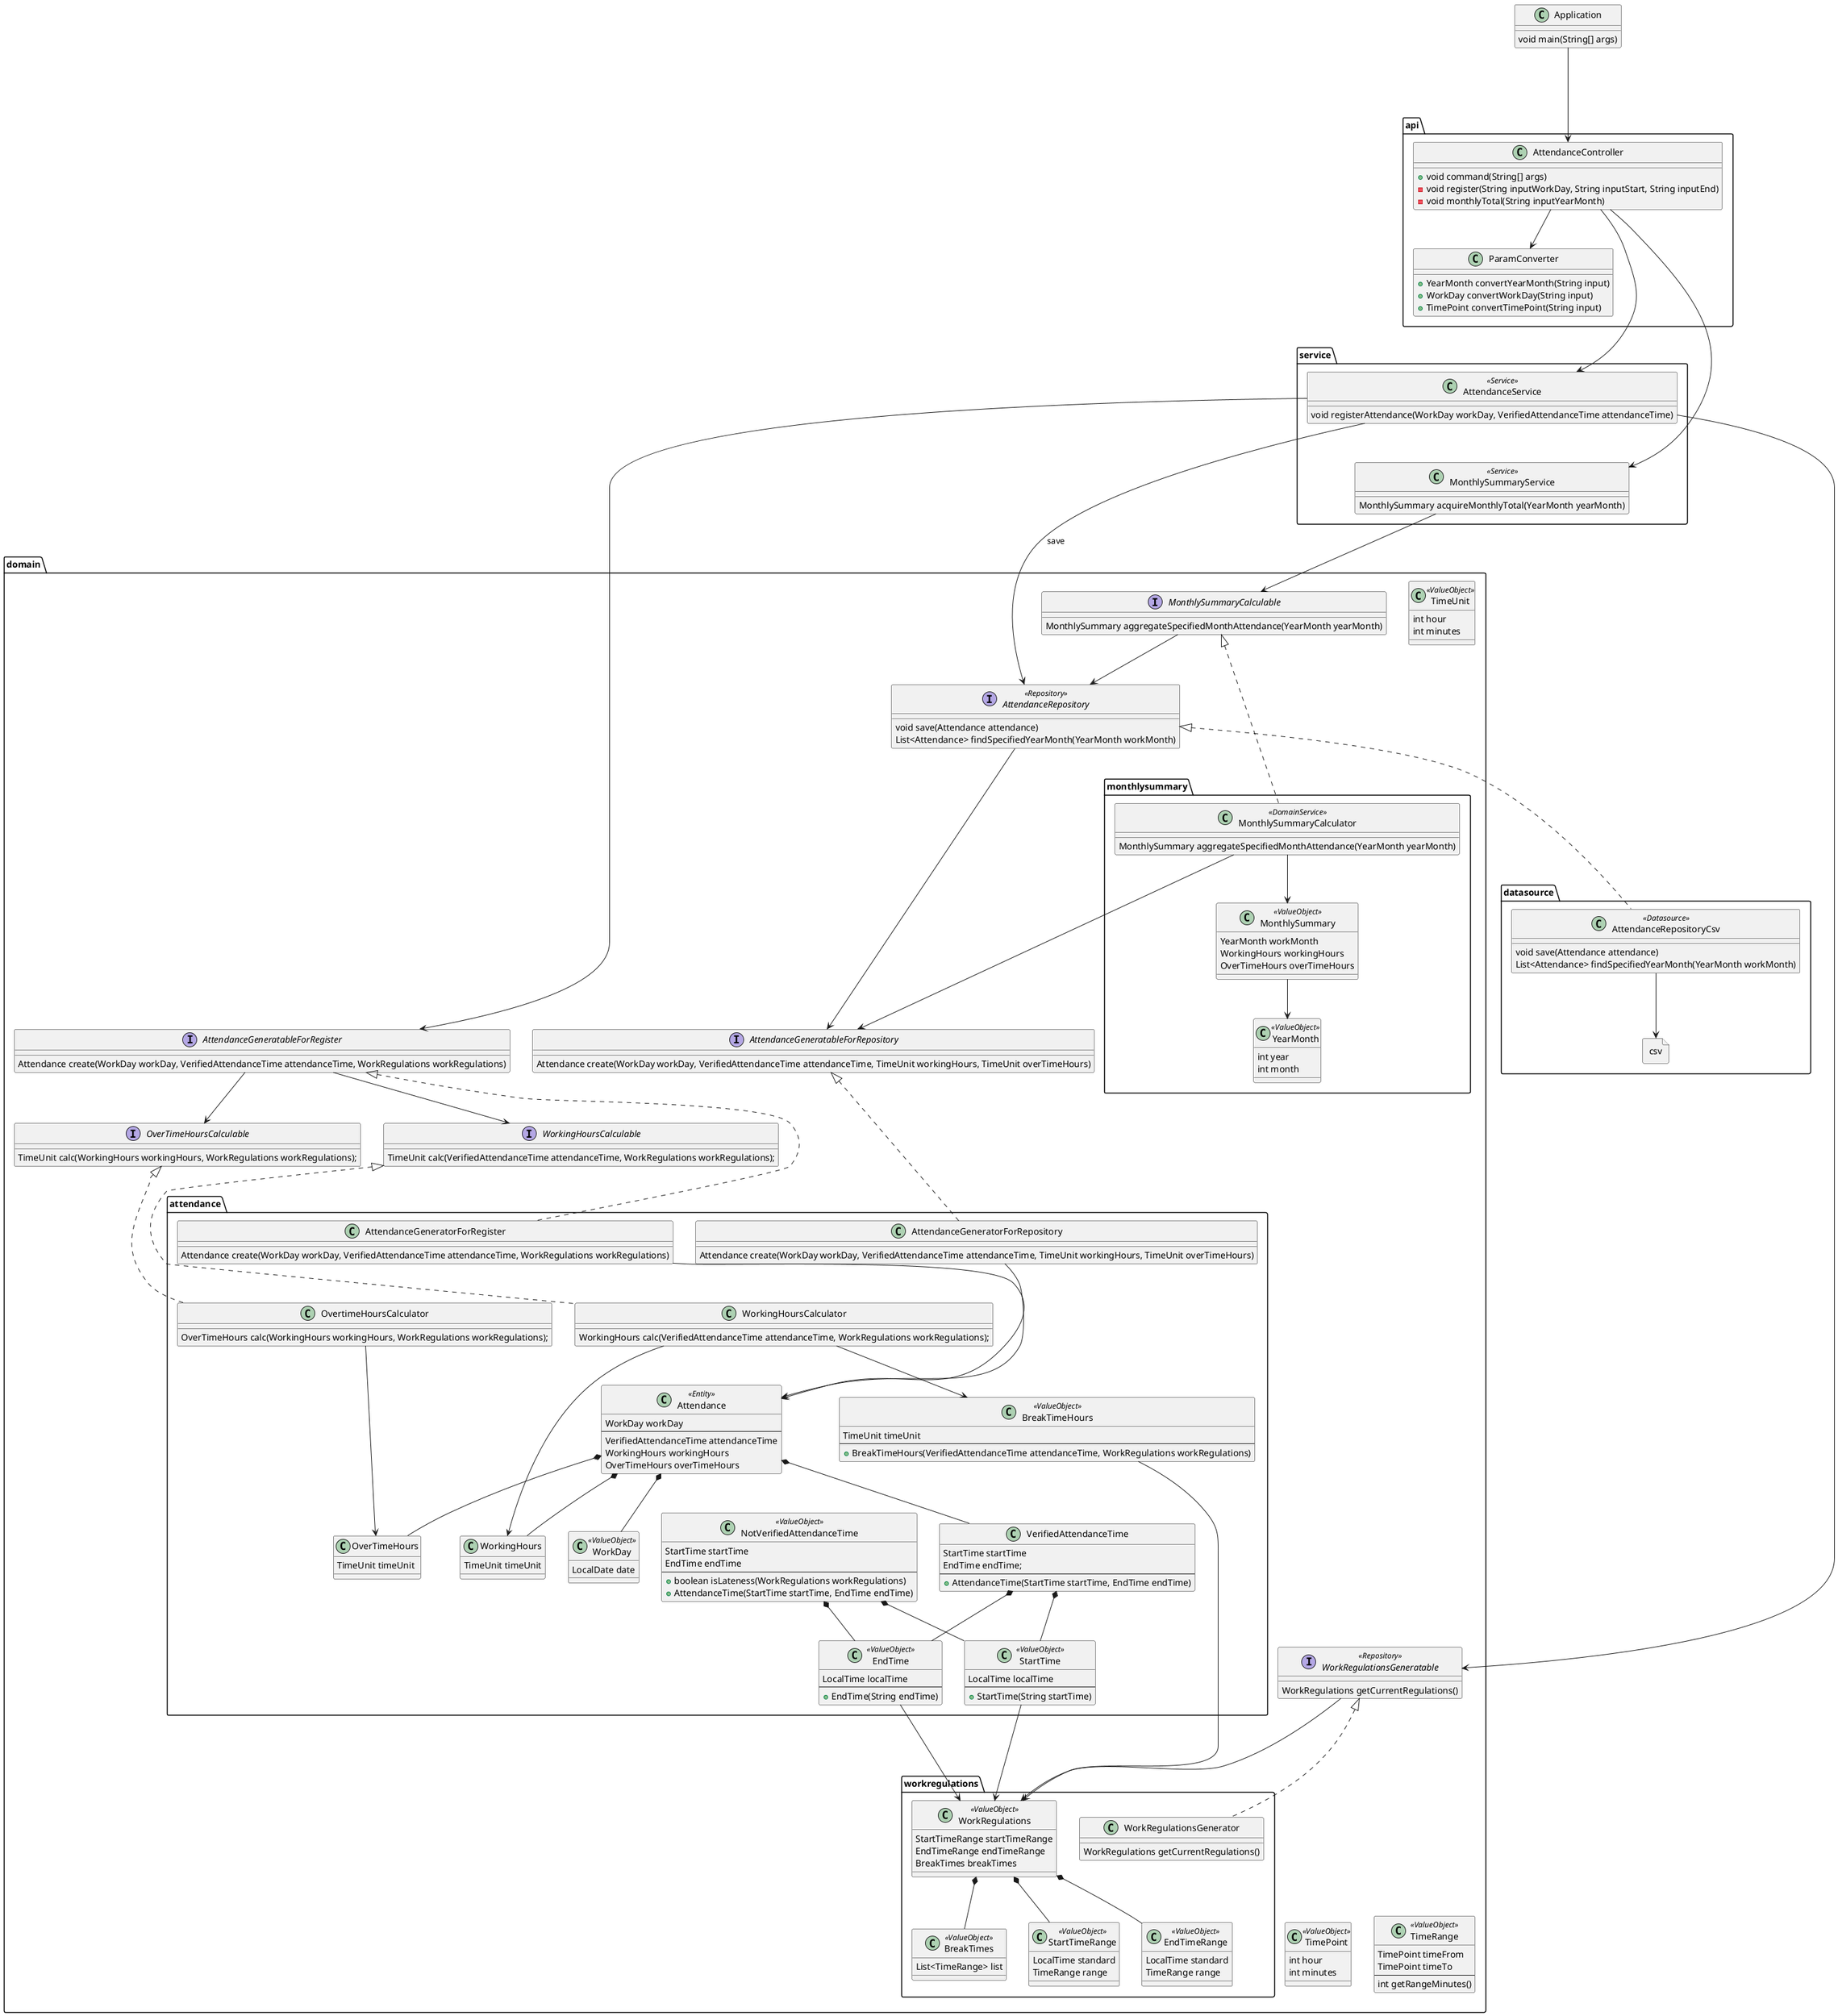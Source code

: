 @startuml

class Application {
    void main(String[] args)
}

package api {
    'パラメータのValidation
    'ServiceにわたすEntity, ValueObjectの生成
    class AttendanceController {
        + void command(String[] args)
        - void register(String inputWorkDay, String inputStart, String inputEnd)
        - void monthlyTotal(String inputYearMonth)
    }

    class ParamConverter {
        + YearMonth convertYearMonth(String input)
        + WorkDay convertWorkDay(String input)
        + TimePoint convertTimePoint(String input)
    }
}

package service {
    class AttendanceService <<Service>> {
        '遅刻の場合はNG → 勤務時間の算出 → 登録
        void registerAttendance(WorkDay workDay, VerifiedAttendanceTime attendanceTime)
    }

    class MonthlySummaryService <<Service>> {
        '当月分のAttendance取得 → 集計処理呼び出し
        MonthlySummary acquireMonthlyTotal(YearMonth yearMonth)
    }
}

package datasource {
    class AttendanceRepositoryCsv <<Datasource>> {
        void save(Attendance attendance)
        List<Attendance> findSpecifiedYearMonth(YearMonth workMonth)
    }

    file csv {
    }
}

package domain {

    package attendance {

        class AttendanceGeneratorForRegister {
            Attendance create(WorkDay workDay, VerifiedAttendanceTime attendanceTime, WorkRegulations workRegulations)
        }

        class AttendanceGeneratorForRepository {
            Attendance create(WorkDay workDay, VerifiedAttendanceTime attendanceTime, TimeUnit workingHours, TimeUnit overTimeHours)
        }

        class Attendance <<Entity>>{
            WorkDay workDay
            --
            VerifiedAttendanceTime attendanceTime
            WorkingHours workingHours
            OverTimeHours overTimeHours
        }

        class WorkDay <<ValueObject>> {
            LocalDate date
        }

        class VerifiedAttendanceTime {
            StartTime startTime
            EndTime endTime;
            --
            + AttendanceTime(StartTime startTime, EndTime endTime)
        }

        class NotVerifiedAttendanceTime <<ValueObject>> {
            StartTime startTime
            EndTime endTime
            --
            + boolean isLateness(WorkRegulations workRegulations)
            + AttendanceTime(StartTime startTime, EndTime endTime)
        }

        class StartTime <<ValueObject>> {
            LocalTime localTime
            --
            + StartTime(String startTime)
        }

        class EndTime <<ValueObject>> {
            LocalTime localTime
            --
            + EndTime(String endTime)
        }

        class BreakTimeHours <<ValueObject>> {
            TimeUnit timeUnit
            --
            + BreakTimeHours(VerifiedAttendanceTime attendanceTime, WorkRegulations workRegulations)
        }

        class WorkingHours {
            TimeUnit timeUnit
        }

        class WorkingHoursCalculator {
            WorkingHours calc(VerifiedAttendanceTime attendanceTime, WorkRegulations workRegulations);
        }

        class OverTimeHours {
            TimeUnit timeUnit
        }

        class OvertimeHoursCalculator {
            OverTimeHours calc(WorkingHours workingHours, WorkRegulations workRegulations);
        }
    }

    package workregulations {

        class WorkRegulationsGenerator {
            WorkRegulations getCurrentRegulations()
        }

        class WorkRegulations <<ValueObject>> {
            StartTimeRange startTimeRange
            EndTimeRange endTimeRange
            BreakTimes breakTimes
        }

        class StartTimeRange <<ValueObject>> {
            LocalTime standard
            TimeRange range
        }

        class EndTimeRange <<ValueObject>> {
            LocalTime standard
            TimeRange range
        }

        class BreakTimes <<ValueObject>> {
            List<TimeRange> list
        }
    }

    package monthlysummary {
        class MonthlySummaryCalculator <<DomainService>> {
            MonthlySummary aggregateSpecifiedMonthAttendance(YearMonth yearMonth)
        }

        class MonthlySummary <<ValueObject>> {
            YearMonth workMonth
            WorkingHours workingHours
            OverTimeHours overTimeHours
        }

        class YearMonth <<ValueObject>> {
            int year
            int month
        }
    }

    class TimePoint <<ValueObject>> {
        int hour
        int minutes
    }

    class TimeUnit <<ValueObject>> {
        int hour
        int minutes
    }

    class TimeRange <<ValueObject>> {
        TimePoint timeFrom
        TimePoint timeTo
        --
        int getRangeMinutes()
    }

    interface AttendanceGeneratableForRegister {
        Attendance create(WorkDay workDay, VerifiedAttendanceTime attendanceTime, WorkRegulations workRegulations)
    }

    interface AttendanceGeneratableForRepository {
        Attendance create(WorkDay workDay, VerifiedAttendanceTime attendanceTime, TimeUnit workingHours, TimeUnit overTimeHours)
    }

    interface WorkRegulationsGeneratable <<Repository>> {
        WorkRegulations getCurrentRegulations()
    }

    interface WorkingHoursCalculable {
        TimeUnit calc(VerifiedAttendanceTime attendanceTime, WorkRegulations workRegulations);
    }

    interface OverTimeHoursCalculable {
        TimeUnit calc(WorkingHours workingHours, WorkRegulations workRegulations);
    }

    interface MonthlySummaryCalculable {
        MonthlySummary aggregateSpecifiedMonthAttendance(YearMonth yearMonth)
    }

    interface AttendanceRepository <<Repository>> {
        void save(Attendance attendance)
        List<Attendance> findSpecifiedYearMonth(YearMonth workMonth)
    }
}


'***** 相関関係 *****
'API
Application ---> AttendanceController
AttendanceController --> ParamConverter
AttendanceController ---> AttendanceService
AttendanceController ---> MonthlySummaryService

'Service
AttendanceService -[hidden]- MonthlySummaryService
AttendanceService ---> AttendanceGeneratableForRegister
AttendanceService ---> WorkRegulationsGeneratable
AttendanceService --> AttendanceRepository : save

MonthlySummaryService --> MonthlySummaryCalculable

'Domain-Factory/Calcultor
AttendanceGeneratableForRegister--> WorkingHoursCalculable
AttendanceGeneratableForRegister--> OverTimeHoursCalculable

WorkingHoursCalculator --> BreakTimeHours

MonthlySummaryCalculable --> AttendanceRepository
MonthlySummaryCalculator --> MonthlySummary
MonthlySummaryCalculator ---> AttendanceGeneratableForRepository

WorkingHoursCalculator ---> WorkingHours
OvertimeHoursCalculator ---> OverTimeHours

'Repository
AttendanceRepository ---> AttendanceGeneratableForRepository
AttendanceGeneratorForRegister ---> Attendance
AttendanceGeneratorForRepository ---> Attendance
WorkRegulationsGeneratable ---> WorkRegulations
AttendanceRepositoryCsv --> csv

BreakTimeHours ---> WorkRegulations
StartTime ---> WorkRegulations
EndTime ---> WorkRegulations

'実装
AttendanceRepository <|... AttendanceRepositoryCsv
WorkRegulationsGeneratable <|... WorkRegulationsGenerator
AttendanceGeneratableForRepository <|... AttendanceGeneratorForRepository
AttendanceGeneratableForRegister <|... AttendanceGeneratorForRegister
WorkingHoursCalculable <|... WorkingHoursCalculator
OverTimeHoursCalculable <|... OvertimeHoursCalculator
MonthlySummaryCalculable <|... MonthlySummaryCalculator

'集約
Attendance *-- VerifiedAttendanceTime
VerifiedAttendanceTime *-- StartTime
VerifiedAttendanceTime *-- EndTime
Attendance *-- WorkDay
Attendance *-- WorkingHours
Attendance *-- OverTimeHours
NotVerifiedAttendanceTime *-- StartTime
NotVerifiedAttendanceTime *-- EndTime

WorkRegulations *-- BreakTimes
WorkRegulations *-- StartTimeRange
WorkRegulations *-- EndTimeRange

MonthlySummary --> YearMonth

WorkRegulations -[hidden]- TimeRange
WorkRegulations -[hidden]- TimePoint

@enduml